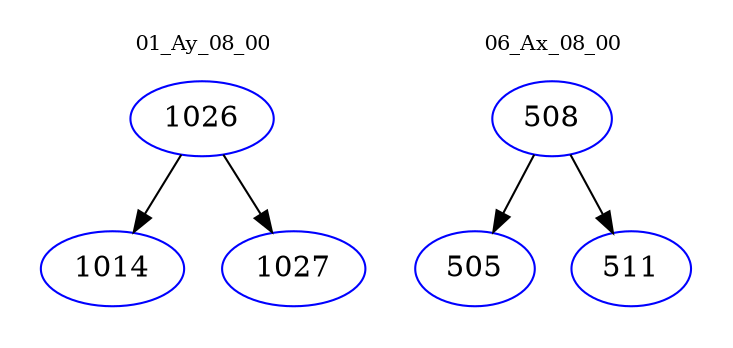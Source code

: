digraph{
subgraph cluster_0 {
color = white
label = "01_Ay_08_00";
fontsize=10;
T0_1026 [label="1026", color="blue"]
T0_1026 -> T0_1014 [color="black"]
T0_1014 [label="1014", color="blue"]
T0_1026 -> T0_1027 [color="black"]
T0_1027 [label="1027", color="blue"]
}
subgraph cluster_1 {
color = white
label = "06_Ax_08_00";
fontsize=10;
T1_508 [label="508", color="blue"]
T1_508 -> T1_505 [color="black"]
T1_505 [label="505", color="blue"]
T1_508 -> T1_511 [color="black"]
T1_511 [label="511", color="blue"]
}
}
